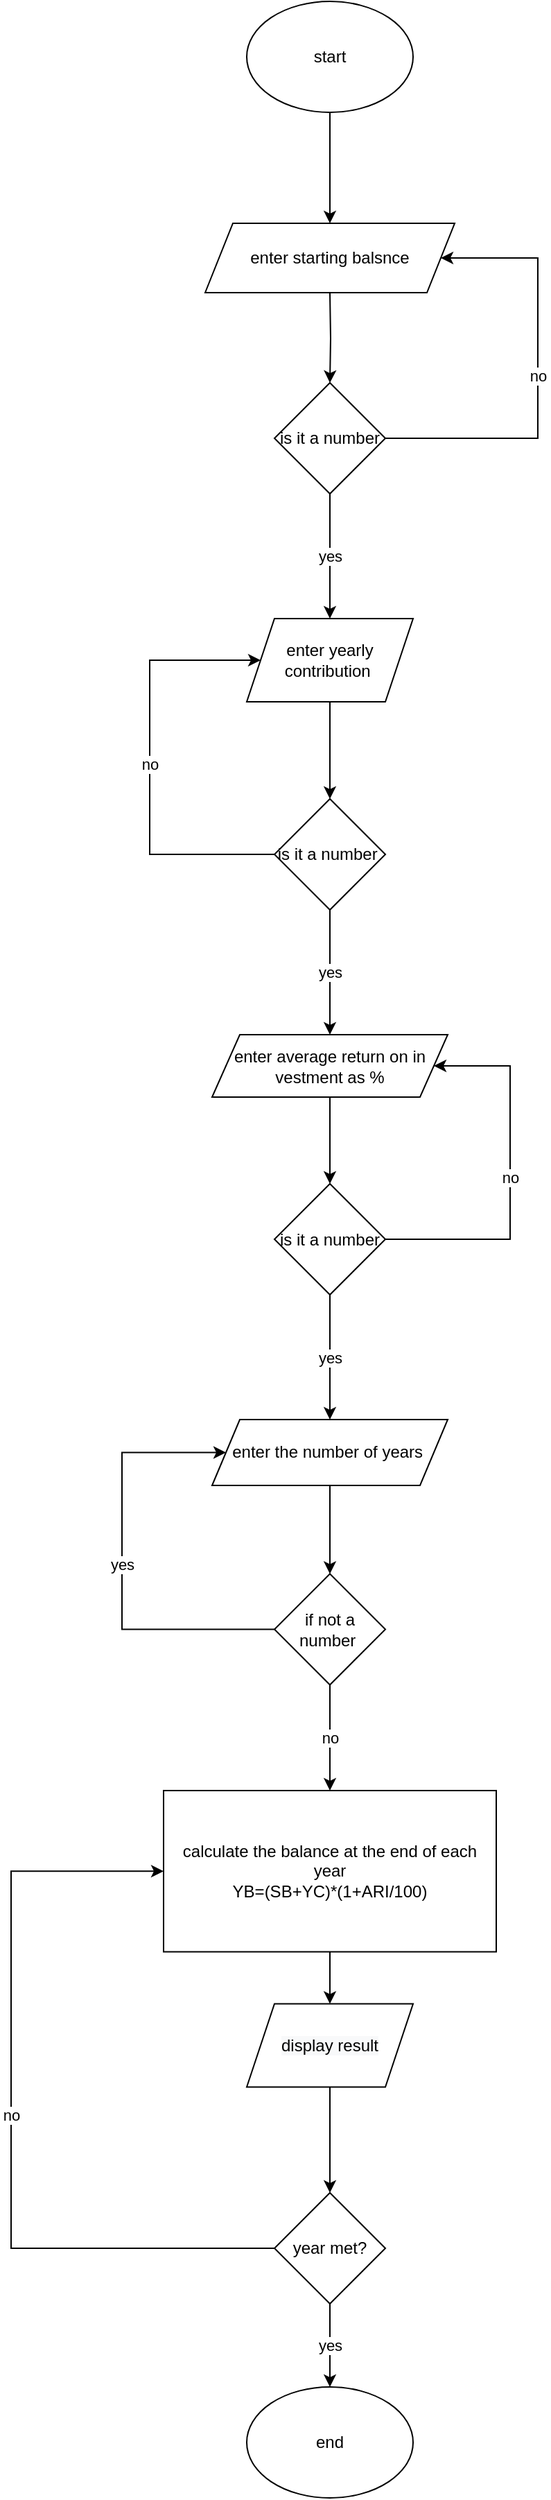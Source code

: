 <mxfile version="13.7.7" type="github">
  <diagram id="QYwQoGs2WD22laDeAXIQ" name="Page-1">
    <mxGraphModel dx="1422" dy="762" grid="1" gridSize="10" guides="1" tooltips="1" connect="1" arrows="1" fold="1" page="1" pageScale="1" pageWidth="850" pageHeight="1100" math="0" shadow="0">
      <root>
        <mxCell id="0" />
        <mxCell id="1" parent="0" />
        <mxCell id="GtAdoeylb1GJBFZ6TU4h-5" value="" style="edgeStyle=orthogonalEdgeStyle;rounded=0;orthogonalLoop=1;jettySize=auto;html=1;" parent="1" source="GtAdoeylb1GJBFZ6TU4h-1" edge="1">
          <mxGeometry relative="1" as="geometry">
            <mxPoint x="360" y="210" as="targetPoint" />
          </mxGeometry>
        </mxCell>
        <mxCell id="GtAdoeylb1GJBFZ6TU4h-1" value="start" style="ellipse;whiteSpace=wrap;html=1;" parent="1" vertex="1">
          <mxGeometry x="300" y="50" width="120" height="80" as="geometry" />
        </mxCell>
        <mxCell id="GtAdoeylb1GJBFZ6TU4h-21" value="" style="edgeStyle=orthogonalEdgeStyle;rounded=0;orthogonalLoop=1;jettySize=auto;html=1;" parent="1" target="GtAdoeylb1GJBFZ6TU4h-20" edge="1">
          <mxGeometry relative="1" as="geometry">
            <mxPoint x="360" y="260" as="sourcePoint" />
          </mxGeometry>
        </mxCell>
        <mxCell id="GtAdoeylb1GJBFZ6TU4h-4" value="enter starting balsnce" style="shape=parallelogram;perimeter=parallelogramPerimeter;whiteSpace=wrap;html=1;fixedSize=1;" parent="1" vertex="1">
          <mxGeometry x="270" y="210" width="180" height="50" as="geometry" />
        </mxCell>
        <mxCell id="GtAdoeylb1GJBFZ6TU4h-22" value="no" style="edgeStyle=orthogonalEdgeStyle;rounded=0;orthogonalLoop=1;jettySize=auto;html=1;entryX=1;entryY=0.5;entryDx=0;entryDy=0;" parent="1" source="GtAdoeylb1GJBFZ6TU4h-20" edge="1">
          <mxGeometry relative="1" as="geometry">
            <mxPoint x="440" y="235" as="targetPoint" />
            <Array as="points">
              <mxPoint x="510" y="365" />
              <mxPoint x="510" y="235" />
            </Array>
          </mxGeometry>
        </mxCell>
        <mxCell id="GtAdoeylb1GJBFZ6TU4h-24" value="yes" style="edgeStyle=orthogonalEdgeStyle;rounded=0;orthogonalLoop=1;jettySize=auto;html=1;" parent="1" source="GtAdoeylb1GJBFZ6TU4h-20" target="GtAdoeylb1GJBFZ6TU4h-23" edge="1">
          <mxGeometry relative="1" as="geometry" />
        </mxCell>
        <mxCell id="GtAdoeylb1GJBFZ6TU4h-20" value="is it a number" style="rhombus;whiteSpace=wrap;html=1;" parent="1" vertex="1">
          <mxGeometry x="320" y="325" width="80" height="80" as="geometry" />
        </mxCell>
        <mxCell id="GtAdoeylb1GJBFZ6TU4h-26" value="" style="edgeStyle=orthogonalEdgeStyle;rounded=0;orthogonalLoop=1;jettySize=auto;html=1;" parent="1" source="GtAdoeylb1GJBFZ6TU4h-23" target="GtAdoeylb1GJBFZ6TU4h-25" edge="1">
          <mxGeometry relative="1" as="geometry" />
        </mxCell>
        <mxCell id="GtAdoeylb1GJBFZ6TU4h-23" value="enter yearly contribution&amp;nbsp;" style="shape=parallelogram;perimeter=parallelogramPerimeter;whiteSpace=wrap;html=1;fixedSize=1;" parent="1" vertex="1">
          <mxGeometry x="300" y="495" width="120" height="60" as="geometry" />
        </mxCell>
        <mxCell id="GtAdoeylb1GJBFZ6TU4h-29" value="yes" style="edgeStyle=orthogonalEdgeStyle;rounded=0;orthogonalLoop=1;jettySize=auto;html=1;" parent="1" source="GtAdoeylb1GJBFZ6TU4h-25" target="GtAdoeylb1GJBFZ6TU4h-28" edge="1">
          <mxGeometry relative="1" as="geometry" />
        </mxCell>
        <mxCell id="GtAdoeylb1GJBFZ6TU4h-30" value="no" style="edgeStyle=orthogonalEdgeStyle;rounded=0;orthogonalLoop=1;jettySize=auto;html=1;entryX=0;entryY=0.5;entryDx=0;entryDy=0;" parent="1" source="GtAdoeylb1GJBFZ6TU4h-25" target="GtAdoeylb1GJBFZ6TU4h-23" edge="1">
          <mxGeometry relative="1" as="geometry">
            <Array as="points">
              <mxPoint x="230" y="665" />
              <mxPoint x="230" y="525" />
            </Array>
          </mxGeometry>
        </mxCell>
        <mxCell id="GtAdoeylb1GJBFZ6TU4h-25" value="is it a number&amp;nbsp;" style="rhombus;whiteSpace=wrap;html=1;" parent="1" vertex="1">
          <mxGeometry x="320" y="625" width="80" height="80" as="geometry" />
        </mxCell>
        <mxCell id="GtAdoeylb1GJBFZ6TU4h-32" value="" style="edgeStyle=orthogonalEdgeStyle;rounded=0;orthogonalLoop=1;jettySize=auto;html=1;" parent="1" source="GtAdoeylb1GJBFZ6TU4h-28" target="GtAdoeylb1GJBFZ6TU4h-31" edge="1">
          <mxGeometry relative="1" as="geometry" />
        </mxCell>
        <mxCell id="GtAdoeylb1GJBFZ6TU4h-28" value="enter average return on in vestment as %" style="shape=parallelogram;perimeter=parallelogramPerimeter;whiteSpace=wrap;html=1;fixedSize=1;" parent="1" vertex="1">
          <mxGeometry x="275" y="795" width="170" height="45" as="geometry" />
        </mxCell>
        <mxCell id="GtAdoeylb1GJBFZ6TU4h-33" value="no" style="edgeStyle=orthogonalEdgeStyle;rounded=0;orthogonalLoop=1;jettySize=auto;html=1;entryX=1;entryY=0.5;entryDx=0;entryDy=0;" parent="1" source="GtAdoeylb1GJBFZ6TU4h-31" target="GtAdoeylb1GJBFZ6TU4h-28" edge="1">
          <mxGeometry relative="1" as="geometry">
            <Array as="points">
              <mxPoint x="490" y="943" />
              <mxPoint x="490" y="818" />
            </Array>
          </mxGeometry>
        </mxCell>
        <mxCell id="GtAdoeylb1GJBFZ6TU4h-39" value="yes" style="edgeStyle=orthogonalEdgeStyle;rounded=0;orthogonalLoop=1;jettySize=auto;html=1;exitX=0.5;exitY=1;exitDx=0;exitDy=0;entryX=0.5;entryY=0;entryDx=0;entryDy=0;" parent="1" source="GtAdoeylb1GJBFZ6TU4h-31" target="GtAdoeylb1GJBFZ6TU4h-34" edge="1">
          <mxGeometry relative="1" as="geometry" />
        </mxCell>
        <mxCell id="GtAdoeylb1GJBFZ6TU4h-31" value="is it a number" style="rhombus;whiteSpace=wrap;html=1;" parent="1" vertex="1">
          <mxGeometry x="320" y="902.5" width="80" height="80" as="geometry" />
        </mxCell>
        <mxCell id="GtAdoeylb1GJBFZ6TU4h-37" value="" style="edgeStyle=orthogonalEdgeStyle;rounded=0;orthogonalLoop=1;jettySize=auto;html=1;" parent="1" source="GtAdoeylb1GJBFZ6TU4h-34" target="GtAdoeylb1GJBFZ6TU4h-36" edge="1">
          <mxGeometry relative="1" as="geometry" />
        </mxCell>
        <mxCell id="GtAdoeylb1GJBFZ6TU4h-34" value="enter the number of years&amp;nbsp;" style="shape=parallelogram;perimeter=parallelogramPerimeter;whiteSpace=wrap;html=1;fixedSize=1;" parent="1" vertex="1">
          <mxGeometry x="275" y="1072.5" width="170" height="47.5" as="geometry" />
        </mxCell>
        <mxCell id="GtAdoeylb1GJBFZ6TU4h-38" value="yes" style="edgeStyle=orthogonalEdgeStyle;rounded=0;orthogonalLoop=1;jettySize=auto;html=1;entryX=0;entryY=0.5;entryDx=0;entryDy=0;" parent="1" source="GtAdoeylb1GJBFZ6TU4h-36" target="GtAdoeylb1GJBFZ6TU4h-34" edge="1">
          <mxGeometry relative="1" as="geometry">
            <Array as="points">
              <mxPoint x="210" y="1224" />
              <mxPoint x="210" y="1096" />
            </Array>
          </mxGeometry>
        </mxCell>
        <mxCell id="GtAdoeylb1GJBFZ6TU4h-43" value="no" style="edgeStyle=orthogonalEdgeStyle;rounded=0;orthogonalLoop=1;jettySize=auto;html=1;" parent="1" source="GtAdoeylb1GJBFZ6TU4h-36" target="GtAdoeylb1GJBFZ6TU4h-42" edge="1">
          <mxGeometry relative="1" as="geometry" />
        </mxCell>
        <mxCell id="GtAdoeylb1GJBFZ6TU4h-36" value="if not a number&amp;nbsp;" style="rhombus;whiteSpace=wrap;html=1;" parent="1" vertex="1">
          <mxGeometry x="320" y="1183.75" width="80" height="80" as="geometry" />
        </mxCell>
        <mxCell id="GtAdoeylb1GJBFZ6TU4h-46" value="" style="edgeStyle=orthogonalEdgeStyle;rounded=0;orthogonalLoop=1;jettySize=auto;html=1;" parent="1" source="GtAdoeylb1GJBFZ6TU4h-42" target="GtAdoeylb1GJBFZ6TU4h-45" edge="1">
          <mxGeometry relative="1" as="geometry" />
        </mxCell>
        <mxCell id="GtAdoeylb1GJBFZ6TU4h-42" value="calculate the balance at the end of each year&lt;br&gt;YB=(SB+YC)*(1+ARI/100)" style="whiteSpace=wrap;html=1;" parent="1" vertex="1">
          <mxGeometry x="240" y="1340" width="240" height="116.25" as="geometry" />
        </mxCell>
        <mxCell id="wTEkrGCnHh-30zT8E-gc-4" style="edgeStyle=orthogonalEdgeStyle;rounded=0;orthogonalLoop=1;jettySize=auto;html=1;entryX=0.5;entryY=0;entryDx=0;entryDy=0;" edge="1" parent="1" source="GtAdoeylb1GJBFZ6TU4h-45" target="wTEkrGCnHh-30zT8E-gc-3">
          <mxGeometry relative="1" as="geometry" />
        </mxCell>
        <mxCell id="GtAdoeylb1GJBFZ6TU4h-45" value="&#xa;&#xa;&lt;span style=&quot;color: rgb(0, 0, 0); font-family: helvetica; font-size: 12px; font-style: normal; font-weight: 400; letter-spacing: normal; text-align: center; text-indent: 0px; text-transform: none; word-spacing: 0px; background-color: rgb(248, 249, 250); display: inline; float: none;&quot;&gt;display result&lt;/span&gt;&#xa;&#xa;" style="shape=parallelogram;perimeter=parallelogramPerimeter;whiteSpace=wrap;html=1;fixedSize=1;" parent="1" vertex="1">
          <mxGeometry x="300" y="1493.75" width="120" height="60" as="geometry" />
        </mxCell>
        <mxCell id="GtAdoeylb1GJBFZ6TU4h-47" value="end" style="ellipse;whiteSpace=wrap;html=1;" parent="1" vertex="1">
          <mxGeometry x="300" y="1770" width="120" height="80" as="geometry" />
        </mxCell>
        <mxCell id="wTEkrGCnHh-30zT8E-gc-5" value="yes" style="edgeStyle=orthogonalEdgeStyle;rounded=0;orthogonalLoop=1;jettySize=auto;html=1;" edge="1" parent="1" source="wTEkrGCnHh-30zT8E-gc-3" target="GtAdoeylb1GJBFZ6TU4h-47">
          <mxGeometry relative="1" as="geometry" />
        </mxCell>
        <mxCell id="wTEkrGCnHh-30zT8E-gc-6" value="no" style="edgeStyle=orthogonalEdgeStyle;rounded=0;orthogonalLoop=1;jettySize=auto;html=1;entryX=0;entryY=0.5;entryDx=0;entryDy=0;" edge="1" parent="1" source="wTEkrGCnHh-30zT8E-gc-3" target="GtAdoeylb1GJBFZ6TU4h-42">
          <mxGeometry relative="1" as="geometry">
            <mxPoint x="80" y="960" as="targetPoint" />
            <Array as="points">
              <mxPoint x="130" y="1670" />
              <mxPoint x="130" y="1398" />
            </Array>
          </mxGeometry>
        </mxCell>
        <mxCell id="wTEkrGCnHh-30zT8E-gc-3" value="year met?" style="rhombus;whiteSpace=wrap;html=1;" vertex="1" parent="1">
          <mxGeometry x="320" y="1630" width="80" height="80" as="geometry" />
        </mxCell>
      </root>
    </mxGraphModel>
  </diagram>
</mxfile>

